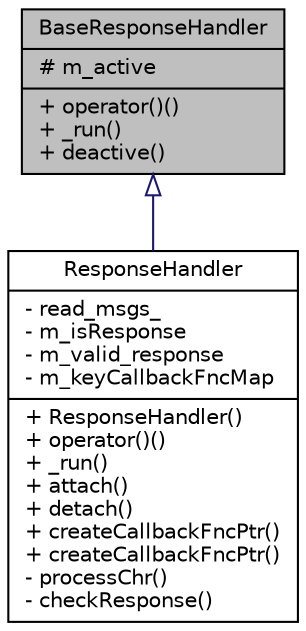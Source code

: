 digraph "BaseResponseHandler"
{
 // LATEX_PDF_SIZE
  edge [fontname="Helvetica",fontsize="10",labelfontname="Helvetica",labelfontsize="10"];
  node [fontname="Helvetica",fontsize="10",shape=record];
  Node1 [label="{BaseResponseHandler\n|# m_active\l|+ operator()()\l+ _run()\l+ deactive()\l}",height=0.2,width=0.4,color="black", fillcolor="grey75", style="filled", fontcolor="black",tooltip="This class builds the base for handling the received messages from the STM board via serial."];
  Node1 -> Node2 [dir="back",color="midnightblue",fontsize="10",style="solid",arrowtail="onormal",fontname="Helvetica"];
  Node2 [label="{ResponseHandler\n|- read_msgs_\l- m_isResponse\l- m_valid_response\l- m_keyCallbackFncMap\l|+ ResponseHandler()\l+ operator()()\l+ _run()\l+ attach()\l+ detach()\l+ createCallbackFncPtr()\l+ createCallbackFncPtr()\l- processChr()\l- checkResponse()\l}",height=0.2,width=0.4,color="black", fillcolor="white", style="filled",URL="$class_response_handler.html",tooltip="This class handles the receiving of the messages from the STM board via serial."];
}
